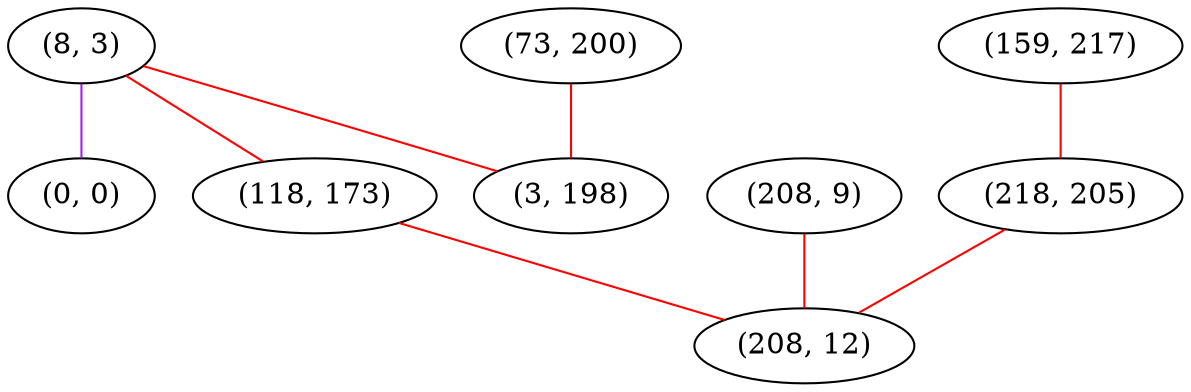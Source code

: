 graph "" {
"(8, 3)";
"(0, 0)";
"(118, 173)";
"(208, 9)";
"(73, 200)";
"(3, 198)";
"(159, 217)";
"(218, 205)";
"(208, 12)";
"(8, 3)" -- "(0, 0)"  [color=purple, key=0, weight=4];
"(8, 3)" -- "(118, 173)"  [color=red, key=0, weight=1];
"(8, 3)" -- "(3, 198)"  [color=red, key=0, weight=1];
"(118, 173)" -- "(208, 12)"  [color=red, key=0, weight=1];
"(208, 9)" -- "(208, 12)"  [color=red, key=0, weight=1];
"(73, 200)" -- "(3, 198)"  [color=red, key=0, weight=1];
"(159, 217)" -- "(218, 205)"  [color=red, key=0, weight=1];
"(218, 205)" -- "(208, 12)"  [color=red, key=0, weight=1];
}
